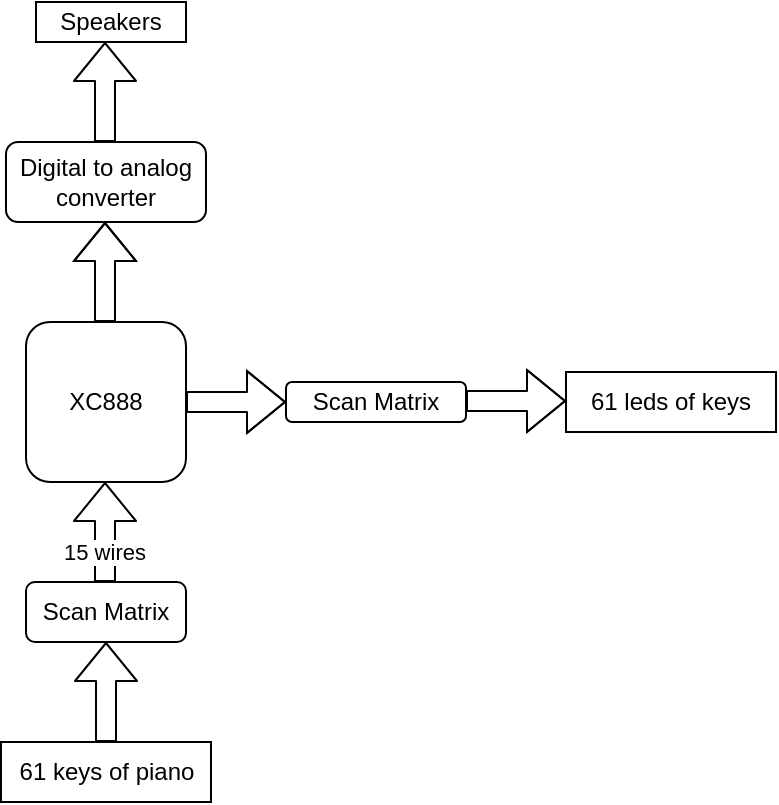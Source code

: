 <mxfile version="13.9.3" type="device"><diagram id="RX-5qX7Ttg_0dXxqaVdm" name="Page-1"><mxGraphModel dx="1278" dy="632" grid="1" gridSize="10" guides="1" tooltips="1" connect="1" arrows="1" fold="1" page="1" pageScale="1" pageWidth="850" pageHeight="1100" math="0" shadow="0"><root><mxCell id="0"/><mxCell id="1" parent="0"/><mxCell id="If5nXfZvxpi2Y2SFwVcO-2" value="XC888" style="rounded=1;whiteSpace=wrap;html=1;" parent="1" vertex="1"><mxGeometry x="420" y="200" width="80" height="80" as="geometry"/></mxCell><mxCell id="If5nXfZvxpi2Y2SFwVcO-3" value="" style="shape=flexArrow;endArrow=classic;html=1;" parent="1" edge="1"><mxGeometry width="50" height="50" relative="1" as="geometry"><mxPoint x="459.5" y="110" as="sourcePoint"/><mxPoint x="459.5" y="60" as="targetPoint"/></mxGeometry></mxCell><mxCell id="If5nXfZvxpi2Y2SFwVcO-8" value="Digital to analog converter" style="rounded=1;whiteSpace=wrap;html=1;" parent="1" vertex="1"><mxGeometry x="410" y="110" width="100" height="40" as="geometry"/></mxCell><mxCell id="If5nXfZvxpi2Y2SFwVcO-9" value="" style="shape=flexArrow;endArrow=classic;html=1;exitX=0.5;exitY=0;exitDx=0;exitDy=0;" parent="1" edge="1"><mxGeometry width="50" height="50" relative="1" as="geometry"><mxPoint x="459.5" y="200" as="sourcePoint"/><mxPoint x="459.5" y="150" as="targetPoint"/><Array as="points"><mxPoint x="459.5" y="190"/></Array></mxGeometry></mxCell><mxCell id="If5nXfZvxpi2Y2SFwVcO-10" value="61 keys of piano" style="rounded=0;whiteSpace=wrap;html=1;" parent="1" vertex="1"><mxGeometry x="407.5" y="410" width="105" height="30" as="geometry"/></mxCell><mxCell id="If5nXfZvxpi2Y2SFwVcO-11" value="Scan Matrix" style="rounded=1;whiteSpace=wrap;html=1;" parent="1" vertex="1"><mxGeometry x="420" y="330" width="80" height="30" as="geometry"/></mxCell><mxCell id="If5nXfZvxpi2Y2SFwVcO-12" value="" style="shape=flexArrow;endArrow=classic;html=1;exitX=0.5;exitY=0;exitDx=0;exitDy=0;" parent="1" source="If5nXfZvxpi2Y2SFwVcO-10" edge="1"><mxGeometry width="50" height="50" relative="1" as="geometry"><mxPoint x="459.5" y="390" as="sourcePoint"/><mxPoint x="460" y="360" as="targetPoint"/></mxGeometry></mxCell><mxCell id="If5nXfZvxpi2Y2SFwVcO-13" value="" style="shape=flexArrow;endArrow=classic;html=1;exitX=0.5;exitY=0;exitDx=0;exitDy=0;entryX=0.5;entryY=1;entryDx=0;entryDy=0;" parent="1" edge="1"><mxGeometry width="50" height="50" relative="1" as="geometry"><mxPoint x="459.5" y="330" as="sourcePoint"/><mxPoint x="459.5" y="280" as="targetPoint"/></mxGeometry></mxCell><mxCell id="If5nXfZvxpi2Y2SFwVcO-14" value="15 wires" style="edgeLabel;html=1;align=center;verticalAlign=middle;resizable=0;points=[];" parent="If5nXfZvxpi2Y2SFwVcO-13" vertex="1" connectable="0"><mxGeometry x="-0.408" y="1" relative="1" as="geometry"><mxPoint as="offset"/></mxGeometry></mxCell><mxCell id="If5nXfZvxpi2Y2SFwVcO-15" value="" style="shape=flexArrow;endArrow=classic;html=1;exitX=1;exitY=0.5;exitDx=0;exitDy=0;entryX=0;entryY=0.5;entryDx=0;entryDy=0;" parent="1" source="If5nXfZvxpi2Y2SFwVcO-2" target="If5nXfZvxpi2Y2SFwVcO-16" edge="1"><mxGeometry width="50" height="50" relative="1" as="geometry"><mxPoint x="490" y="200" as="sourcePoint"/><mxPoint x="490" y="150" as="targetPoint"/><Array as="points"><mxPoint x="520" y="240"/></Array></mxGeometry></mxCell><mxCell id="If5nXfZvxpi2Y2SFwVcO-16" value="Scan Matrix" style="rounded=1;whiteSpace=wrap;html=1;" parent="1" vertex="1"><mxGeometry x="550" y="230" width="90" height="20" as="geometry"/></mxCell><mxCell id="If5nXfZvxpi2Y2SFwVcO-18" value="" style="shape=flexArrow;endArrow=classic;html=1;exitX=1;exitY=0.5;exitDx=0;exitDy=0;entryX=0;entryY=0.5;entryDx=0;entryDy=0;" parent="1" edge="1"><mxGeometry width="50" height="50" relative="1" as="geometry"><mxPoint x="640" y="239.5" as="sourcePoint"/><mxPoint x="690" y="239.5" as="targetPoint"/><Array as="points"><mxPoint x="660" y="239.5"/></Array></mxGeometry></mxCell><mxCell id="If5nXfZvxpi2Y2SFwVcO-20" value="61 leds of keys" style="rounded=0;whiteSpace=wrap;html=1;" parent="1" vertex="1"><mxGeometry x="690" y="225" width="105" height="30" as="geometry"/></mxCell><mxCell id="If5nXfZvxpi2Y2SFwVcO-21" value="Speakers" style="rounded=0;whiteSpace=wrap;html=1;" parent="1" vertex="1"><mxGeometry x="425" y="40" width="75" height="20" as="geometry"/></mxCell></root></mxGraphModel></diagram></mxfile>